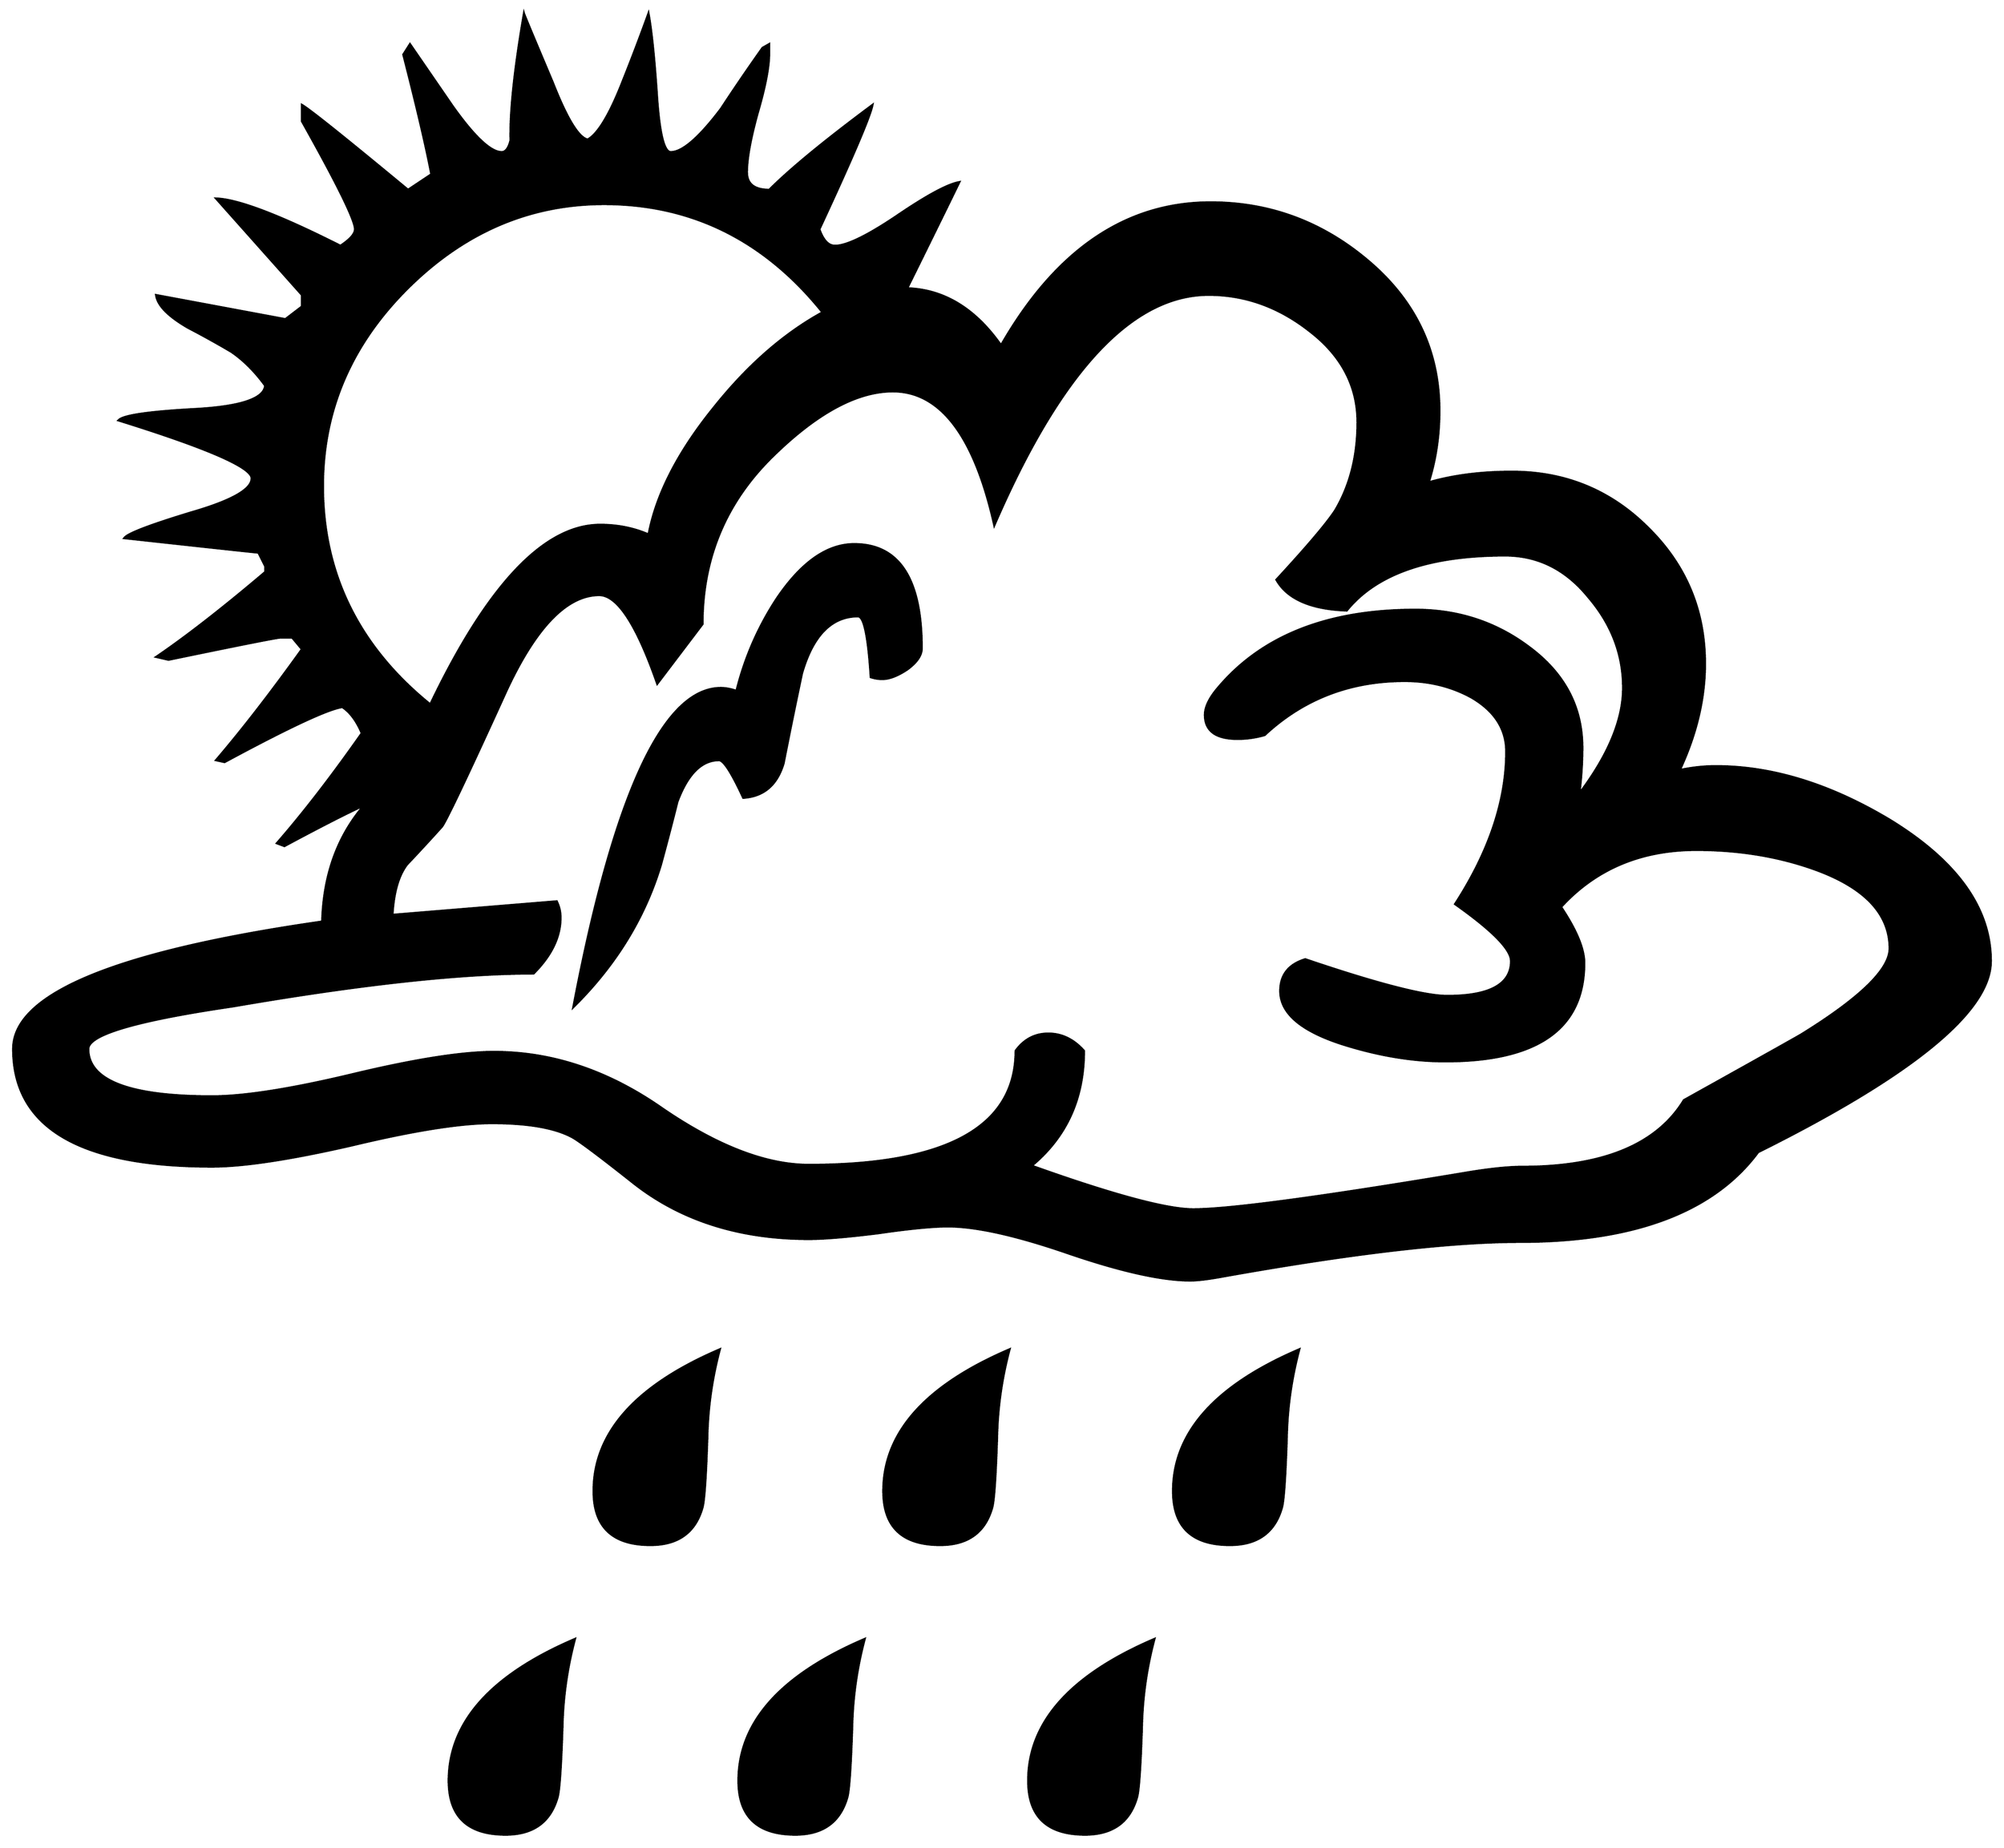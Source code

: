 


\begin{tikzpicture}[y=0.80pt, x=0.80pt, yscale=-1.0, xscale=1.0, inner sep=0pt, outer sep=0pt]
\begin{scope}[shift={(100.0,1746.0)},nonzero rule]
  \path[draw=.,fill=.,line width=1.600pt] (2048.0,-584.0) ..
    controls (2048.0,-532.0) and (1967.667,-466.0) ..
    (1807.0,-386.0) .. controls (1761.0,-324.0) and
    (1678.667,-293.0) .. (1560.0,-293.0) .. controls
    (1488.667,-293.0) and (1386.0,-281.0) .. (1252.0,-257.0) ..
    controls (1237.333,-254.333) and (1226.333,-253.0) ..
    (1219.0,-253.0) .. controls (1189.667,-253.0) and
    (1147.667,-262.333) .. (1093.0,-281.0) .. controls
    (1039.0,-299.667) and (997.333,-309.0) .. (968.0,-309.0) ..
    controls (952.0,-309.0) and (928.0,-306.667) .. (896.0,-302.0)
    .. controls (864.0,-298.0) and (840.0,-296.0) ..
    (824.0,-296.0) .. controls (751.333,-296.0) and (690.333,-315.667)
    .. (641.0,-355.0) .. controls (605.667,-383.0) and
    (584.667,-398.667) .. (578.0,-402.0) .. controls (560.0,-411.333)
    and (532.667,-416.0) .. (496.0,-416.0) .. controls
    (463.333,-416.0) and (415.0,-408.333) .. (351.0,-393.0) ..
    controls (287.0,-378.333) and (238.667,-371.0) .. (206.0,-371.0)
    .. controls (68.667,-371.0) and (0.0,-411.667) .. (0.0,-493.0)
    .. controls (0.0,-550.333) and (106.667,-594.333) ..
    (320.0,-625.0) .. controls (321.333,-673.0) and (335.667,-713.0)
    .. (363.0,-745.0) .. controls (343.0,-735.667) and
    (315.667,-721.667) .. (281.0,-703.0) -- (273.0,-706.0) ..
    controls (300.333,-737.333) and (329.667,-775.333) .. (361.0,-820.0)
    .. controls (355.667,-832.667) and (349.0,-841.667) ..
    (341.0,-847.0) .. controls (326.333,-845.0) and (285.667,-826.0)
    .. (219.0,-790.0) -- (210.0,-792.0) .. controls
    (237.333,-824.0) and (267.0,-862.333) .. (299.0,-907.0) --
    (289.0,-919.0) -- (277.0,-919.0) .. controls (273.667,-919.0)
    and (235.0,-911.333) .. (161.0,-896.0) -- (148.0,-899.0) ..
    controls (179.333,-920.333) and (217.0,-949.667) .. (261.0,-987.0)
    -- (261.0,-993.0) -- (254.0,-1007.0) .. controls
    (252.667,-1007.0) and (206.333,-1012.0) .. (115.0,-1022.0) ..
    controls (117.667,-1026.667) and (141.0,-1035.667) ..
    (185.0,-1049.0) .. controls (226.333,-1061.0) and
    (247.0,-1072.667) .. (247.0,-1084.0) .. controls
    (247.0,-1095.333) and (201.0,-1115.333) .. (109.0,-1144.0) ..
    controls (113.0,-1149.333) and (140.0,-1153.333) ..
    (190.0,-1156.0) .. controls (236.0,-1158.667) and
    (259.667,-1166.667) .. (261.0,-1180.0) .. controls
    (250.333,-1194.667) and (238.667,-1206.333) .. (226.0,-1215.0) ..
    controls (211.333,-1223.667) and (196.333,-1232.0) ..
    (181.0,-1240.0) .. controls (160.333,-1252.0) and
    (149.333,-1263.333) .. (148.0,-1274.0) -- (282.0,-1249.0) --
    (299.0,-1262.0) -- (299.0,-1274.0) -- (210.0,-1374.0) ..
    controls (232.667,-1373.333) and (275.667,-1357.0) ..
    (339.0,-1325.0) .. controls (349.0,-1331.667) and
    (354.0,-1337.333) .. (354.0,-1342.0) .. controls
    (354.0,-1351.333) and (335.667,-1388.667) .. (299.0,-1454.0) --
    (299.0,-1471.0) .. controls (306.333,-1467.0) and
    (343.0,-1437.667) .. (409.0,-1383.0) -- (433.0,-1399.0) ..
    controls (427.667,-1427.0) and (418.0,-1468.333) ..
    (404.0,-1523.0) -- (411.0,-1534.0) .. controls
    (425.667,-1512.667) and (440.333,-1491.333) .. (455.0,-1470.0) ..
    controls (477.667,-1438.0) and (494.667,-1422.0) ..
    (506.0,-1422.0) .. controls (510.0,-1422.0) and
    (513.0,-1426.0) .. (515.0,-1434.0) .. controls
    (514.333,-1464.0) and (519.0,-1508.0) .. (529.0,-1566.0) ..
    controls (529.0,-1565.333) and (539.0,-1541.333) ..
    (559.0,-1494.0) .. controls (573.667,-1456.667) and
    (585.667,-1437.0) .. (595.0,-1435.0) .. controls
    (605.667,-1441.0) and (617.667,-1461.0) .. (631.0,-1495.0) ..
    controls (640.333,-1518.333) and (649.333,-1542.0) ..
    (658.0,-1566.0) .. controls (661.333,-1548.0) and
    (664.333,-1518.667) .. (667.0,-1478.0) .. controls
    (669.667,-1440.667) and (674.333,-1422.0) .. (681.0,-1422.0) ..
    controls (693.0,-1422.0) and (710.333,-1437.0) ..
    (733.0,-1467.0) .. controls (747.0,-1488.333) and
    (761.333,-1509.333) .. (776.0,-1530.0) -- (783.0,-1534.0) --
    (783.0,-1524.0) .. controls (783.0,-1510.0) and
    (779.0,-1489.333) .. (771.0,-1462.0) .. controls
    (763.667,-1435.333) and (760.0,-1415.0) .. (760.0,-1401.0) ..
    controls (760.0,-1389.0) and (767.667,-1383.0) ..
    (783.0,-1383.0) .. controls (805.0,-1405.0) and
    (840.667,-1434.333) .. (890.0,-1471.0) .. controls
    (888.0,-1459.667) and (869.667,-1416.667) .. (835.0,-1342.0) ..
    controls (839.0,-1330.667) and (844.333,-1325.0) ..
    (851.0,-1325.0) .. controls (863.0,-1325.0) and
    (884.333,-1335.333) .. (915.0,-1356.0) .. controls
    (946.333,-1377.333) and (968.0,-1389.0) .. (980.0,-1391.0) ..
    controls (968.0,-1366.333) and (950.0,-1329.667) ..
    (926.0,-1281.0) .. controls (964.0,-1279.667) and
    (996.333,-1260.0) .. (1023.0,-1222.0) .. controls
    (1079.667,-1320.667) and (1152.0,-1370.0) .. (1240.0,-1370.0) ..
    controls (1302.0,-1370.0) and (1357.0,-1349.333) ..
    (1405.0,-1308.0) .. controls (1453.0,-1266.667) and
    (1477.0,-1215.333) .. (1477.0,-1154.0) .. controls
    (1477.0,-1128.0) and (1473.333,-1103.333) .. (1466.0,-1080.0) ..
    controls (1491.333,-1087.333) and (1520.0,-1091.0) ..
    (1552.0,-1091.0) .. controls (1607.333,-1091.0) and
    (1654.333,-1071.667) .. (1693.0,-1033.0) .. controls
    (1732.333,-994.333) and (1752.0,-947.333) .. (1752.0,-892.0) ..
    controls (1752.0,-856.0) and (1743.333,-819.333) ..
    (1726.0,-782.0) .. controls (1738.667,-784.667) and
    (1751.0,-786.0) .. (1763.0,-786.0) .. controls
    (1821.667,-786.0) and (1882.0,-767.333) .. (1944.0,-730.0) ..
    controls (2013.333,-687.333) and (2048.0,-638.667) ..
    (2048.0,-584.0) -- cycle(1332.0,-182.0) .. controls
    (1324.0,-152.0) and (1319.667,-121.667) .. (1319.0,-91.0) ..
    controls (1317.667,-49.667) and (1316.0,-25.333) .. (1314.0,-18.0)
    .. controls (1306.667,8.0) and (1288.667,21.0) .. (1260.0,21.0)
    .. controls (1220.667,21.0) and (1201.0,2.333) .. (1201.0,-35.0)
    .. controls (1201.0,-95.667) and (1244.667,-144.667) ..
    (1332.0,-182.0) -- cycle(1032.0,-182.0) .. controls
    (1024.0,-152.0) and (1019.667,-121.667) .. (1019.0,-91.0) ..
    controls (1017.667,-49.667) and (1016.0,-25.333) .. (1014.0,-18.0)
    .. controls (1006.667,8.0) and (988.667,21.0) .. (960.0,21.0) ..
    controls (920.667,21.0) and (901.0,2.333) .. (901.0,-35.0) ..
    controls (901.0,-95.667) and (944.667,-144.667) .. (1032.0,-182.0)
    -- cycle(1182.0,118.0) .. controls (1174.0,148.0) and
    (1169.667,178.333) .. (1169.0,209.0) .. controls (1167.667,250.333)
    and (1166.0,274.667) .. (1164.0,282.0) .. controls
    (1156.667,308.0) and (1138.667,321.0) .. (1110.0,321.0) ..
    controls (1070.667,321.0) and (1051.0,302.333) .. (1051.0,265.0)
    .. controls (1051.0,204.333) and (1094.667,155.333) ..
    (1182.0,118.0) -- cycle(732.0,-182.0) .. controls
    (724.0,-152.0) and (719.667,-121.667) .. (719.0,-91.0) ..
    controls (717.667,-49.667) and (716.0,-25.333) .. (714.0,-18.0) ..
    controls (706.667,8.0) and (688.667,21.0) .. (660.0,21.0) ..
    controls (620.667,21.0) and (601.0,2.333) .. (601.0,-35.0) ..
    controls (601.0,-95.667) and (644.667,-144.667) .. (732.0,-182.0)
    -- cycle(882.0,118.0) .. controls (874.0,148.0) and
    (869.667,178.333) .. (869.0,209.0) .. controls (867.667,250.333) and
    (866.0,274.667) .. (864.0,282.0) .. controls (856.667,308.0) and
    (838.667,321.0) .. (810.0,321.0) .. controls (770.667,321.0) and
    (751.0,302.333) .. (751.0,265.0) .. controls (751.0,204.333) and
    (794.667,155.333) .. (882.0,118.0) -- cycle(582.0,118.0) ..
    controls (574.0,148.0) and (569.667,178.333) .. (569.0,209.0) ..
    controls (567.667,250.333) and (566.0,274.667) .. (564.0,282.0) ..
    controls (556.667,308.0) and (538.667,321.0) .. (510.0,321.0) ..
    controls (470.667,321.0) and (451.0,302.333) .. (451.0,265.0) ..
    controls (451.0,204.333) and (494.667,155.333) .. (582.0,118.0) --
    cycle(1943.0,-597.0) .. controls (1943.0,-633.0) and
    (1917.0,-660.333) .. (1865.0,-679.0) .. controls
    (1827.667,-692.333) and (1787.0,-699.0) .. (1743.0,-699.0) ..
    controls (1685.667,-699.0) and (1639.0,-679.333) ..
    (1603.0,-640.0) .. controls (1619.0,-616.0) and
    (1627.0,-596.667) .. (1627.0,-582.0) .. controls
    (1627.0,-514.0) and (1579.0,-480.0) .. (1483.0,-480.0) ..
    controls (1451.0,-480.0) and (1417.333,-485.333) ..
    (1382.0,-496.0) .. controls (1335.333,-510.0) and
    (1312.0,-529.0) .. (1312.0,-553.0) .. controls
    (1312.0,-569.667) and (1320.667,-580.667) .. (1338.0,-586.0) ..
    controls (1412.667,-560.667) and (1461.667,-548.0) ..
    (1485.0,-548.0) .. controls (1529.0,-548.0) and
    (1551.0,-560.0) .. (1551.0,-584.0) .. controls
    (1551.0,-596.0) and (1531.667,-615.667) .. (1493.0,-643.0) ..
    controls (1528.333,-697.667) and (1546.0,-750.333) ..
    (1546.0,-801.0) .. controls (1546.0,-824.333) and
    (1534.0,-843.0) .. (1510.0,-857.0) .. controls
    (1489.333,-868.333) and (1466.333,-874.0) .. (1441.0,-874.0) ..
    controls (1384.333,-874.0) and (1336.0,-855.333) ..
    (1296.0,-818.0) .. controls (1286.667,-815.333) and
    (1277.333,-814.0) .. (1268.0,-814.0) .. controls
    (1245.333,-814.0) and (1234.0,-822.333) .. (1234.0,-839.0) ..
    controls (1234.0,-846.333) and (1237.667,-854.667) ..
    (1245.0,-864.0) .. controls (1290.333,-920.0) and
    (1359.333,-948.0) .. (1452.0,-948.0) .. controls
    (1496.0,-948.0) and (1535.0,-935.333) .. (1569.0,-910.0) ..
    controls (1606.333,-882.667) and (1625.0,-847.667) ..
    (1625.0,-805.0) .. controls (1625.0,-789.667) and
    (1624.0,-774.0) .. (1622.0,-758.0) .. controls
    (1652.0,-798.0) and (1667.0,-834.333) .. (1667.0,-867.0) ..
    controls (1667.0,-901.667) and (1655.0,-933.0) ..
    (1631.0,-961.0) .. controls (1607.667,-989.667) and
    (1579.0,-1004.0) .. (1545.0,-1004.0) .. controls
    (1466.333,-1004.0) and (1411.667,-985.0) .. (1381.0,-947.0) ..
    controls (1343.667,-948.333) and (1319.333,-959.0) ..
    (1308.0,-979.0) .. controls (1340.0,-1013.667) and
    (1360.333,-1037.667) .. (1369.0,-1051.0) .. controls
    (1384.333,-1077.0) and (1392.0,-1107.333) .. (1392.0,-1142.0) ..
    controls (1392.0,-1179.333) and (1375.667,-1210.667) ..
    (1343.0,-1236.0) .. controls (1311.0,-1261.333) and
    (1276.0,-1274.0) .. (1238.0,-1274.0) .. controls
    (1158.667,-1274.0) and (1084.667,-1194.333) .. (1016.0,-1035.0) ..
    controls (995.333,-1127.667) and (960.333,-1174.0) ..
    (911.0,-1174.0) .. controls (873.667,-1174.0) and
    (832.0,-1151.333) .. (786.0,-1106.0) .. controls
    (738.0,-1058.667) and (714.0,-1001.0) .. (714.0,-933.0) --
    (667.0,-871.0) .. controls (645.667,-932.333) and (625.667,-963.0)
    .. (607.0,-963.0) .. controls (573.667,-963.0) and
    (541.667,-930.0) .. (511.0,-864.0) .. controls (470.333,-774.667)
    and (448.0,-727.667) .. (444.0,-723.0) .. controls
    (432.0,-709.667) and (420.0,-696.667) .. (408.0,-684.0) ..
    controls (399.333,-672.667) and (394.333,-655.333) .. (393.0,-632.0)
    -- (563.0,-646.0) .. controls (565.667,-640.667) and
    (567.0,-635.0) .. (567.0,-629.0) .. controls (567.0,-609.0)
    and (557.667,-589.667) .. (539.0,-571.0) .. controls
    (463.0,-571.0) and (359.333,-559.667) .. (228.0,-537.0) ..
    controls (128.0,-522.333) and (78.0,-507.667) .. (78.0,-493.0)
    .. controls (78.0,-460.333) and (120.667,-444.0) ..
    (206.0,-444.0) .. controls (239.333,-444.0) and (288.0,-451.667)
    .. (352.0,-467.0) .. controls (416.0,-482.333) and
    (464.667,-490.0) .. (498.0,-490.0) .. controls (558.667,-490.0)
    and (617.0,-470.333) .. (673.0,-431.0) .. controls
    (729.667,-392.333) and (780.0,-373.0) .. (824.0,-373.0) ..
    controls (966.667,-373.0) and (1038.0,-412.333) ..
    (1038.0,-491.0) .. controls (1046.667,-503.0) and
    (1058.0,-509.0) .. (1072.0,-509.0) .. controls
    (1086.0,-509.0) and (1098.333,-503.0) .. (1109.0,-491.0) ..
    controls (1109.0,-441.667) and (1091.0,-402.0) ..
    (1055.0,-372.0) .. controls (1139.0,-342.0) and
    (1194.667,-327.0) .. (1222.0,-327.0) .. controls
    (1259.333,-327.0) and (1353.667,-339.667) .. (1505.0,-365.0) ..
    controls (1529.0,-369.0) and (1548.333,-371.0) ..
    (1563.0,-371.0) .. controls (1646.333,-371.0) and
    (1702.0,-394.0) .. (1730.0,-440.0) .. controls
    (1811.333,-485.333) and (1852.333,-508.333) .. (1853.0,-509.0) ..
    controls (1913.0,-546.333) and (1943.0,-575.667) ..
    (1943.0,-597.0) -- cycle(838.0,-1256.0) .. controls
    (778.0,-1330.667) and (702.667,-1368.0) .. (612.0,-1368.0) ..
    controls (534.667,-1368.0) and (466.667,-1338.667) ..
    (408.0,-1280.0) .. controls (350.0,-1222.0) and
    (321.0,-1154.0) .. (321.0,-1076.0) .. controls
    (321.0,-985.333) and (358.0,-910.0) .. (432.0,-850.0) ..
    controls (491.333,-974.0) and (550.0,-1036.0) ..
    (608.0,-1036.0) .. controls (626.0,-1036.0) and
    (642.667,-1032.667) .. (658.0,-1026.0) .. controls
    (666.0,-1068.0) and (688.667,-1112.0) .. (726.0,-1158.0) ..
    controls (760.667,-1201.333) and (798.0,-1234.0) ..
    (838.0,-1256.0) -- cycle(941.0,-908.0) .. controls
    (941.0,-900.667) and (936.0,-893.333) .. (926.0,-886.0) ..
    controls (916.0,-879.333) and (907.333,-876.0) .. (900.0,-876.0)
    .. controls (896.0,-876.0) and (892.0,-876.667) ..
    (888.0,-878.0) .. controls (885.333,-920.0) and (881.0,-941.0)
    .. (875.0,-941.0) .. controls (847.667,-941.0) and
    (828.333,-921.333) .. (817.0,-882.0) .. controls (810.333,-850.667)
    and (804.0,-819.667) .. (798.0,-789.0) .. controls
    (791.333,-766.333) and (777.333,-754.333) .. (756.0,-753.0) ..
    controls (744.0,-779.0) and (735.667,-792.0) .. (731.0,-792.0)
    .. controls (713.0,-792.0) and (698.667,-777.667) ..
    (688.0,-749.0) .. controls (682.667,-727.667) and (677.0,-706.0)
    .. (671.0,-684.0) .. controls (654.333,-628.667) and
    (624.0,-579.333) .. (580.0,-536.0) .. controls (622.0,-756.667)
    and (673.0,-867.0) .. (733.0,-867.0) .. controls
    (737.667,-867.0) and (743.0,-866.0) .. (749.0,-864.0) ..
    controls (757.667,-898.667) and (771.667,-930.667) .. (791.0,-960.0)
    .. controls (816.333,-997.333) and (843.0,-1016.0) ..
    (871.0,-1016.0) .. controls (917.667,-1016.0) and
    (941.0,-980.0) .. (941.0,-908.0) -- cycle;
\end{scope}

\end{tikzpicture}

